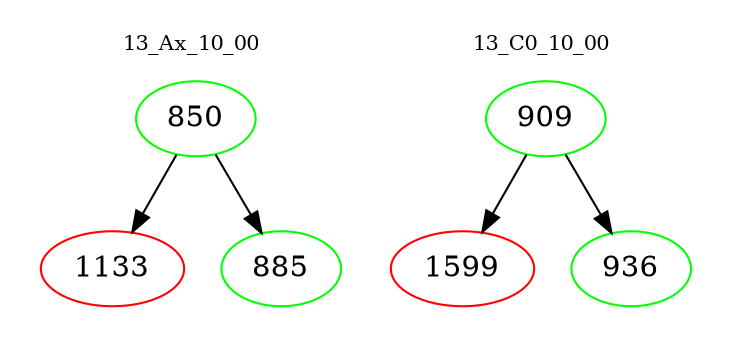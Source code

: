digraph{
subgraph cluster_0 {
color = white
label = "13_Ax_10_00";
fontsize=10;
T0_850 [label="850", color="green"]
T0_850 -> T0_1133 [color="black"]
T0_1133 [label="1133", color="red"]
T0_850 -> T0_885 [color="black"]
T0_885 [label="885", color="green"]
}
subgraph cluster_1 {
color = white
label = "13_C0_10_00";
fontsize=10;
T1_909 [label="909", color="green"]
T1_909 -> T1_1599 [color="black"]
T1_1599 [label="1599", color="red"]
T1_909 -> T1_936 [color="black"]
T1_936 [label="936", color="green"]
}
}
